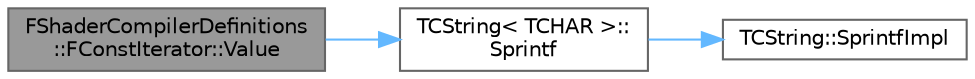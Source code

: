 digraph "FShaderCompilerDefinitions::FConstIterator::Value"
{
 // INTERACTIVE_SVG=YES
 // LATEX_PDF_SIZE
  bgcolor="transparent";
  edge [fontname=Helvetica,fontsize=10,labelfontname=Helvetica,labelfontsize=10];
  node [fontname=Helvetica,fontsize=10,shape=box,height=0.2,width=0.4];
  rankdir="LR";
  Node1 [id="Node000001",label="FShaderCompilerDefinitions\l::FConstIterator::Value",height=0.2,width=0.4,color="gray40", fillcolor="grey60", style="filled", fontcolor="black",tooltip=" "];
  Node1 -> Node2 [id="edge1_Node000001_Node000002",color="steelblue1",style="solid",tooltip=" "];
  Node2 [id="Node000002",label="TCString\< TCHAR \>::\lSprintf",height=0.2,width=0.4,color="grey40", fillcolor="white", style="filled",URL="$df/d74/structTCString.html#af30967257eddff24099f8cebef8e876e",tooltip=" "];
  Node2 -> Node3 [id="edge2_Node000002_Node000003",color="steelblue1",style="solid",tooltip=" "];
  Node3 [id="Node000003",label="TCString::SprintfImpl",height=0.2,width=0.4,color="grey40", fillcolor="white", style="filled",URL="$df/d74/structTCString.html#aaeeda14d218b01f77ccbbd599c364f8a",tooltip=" "];
}
